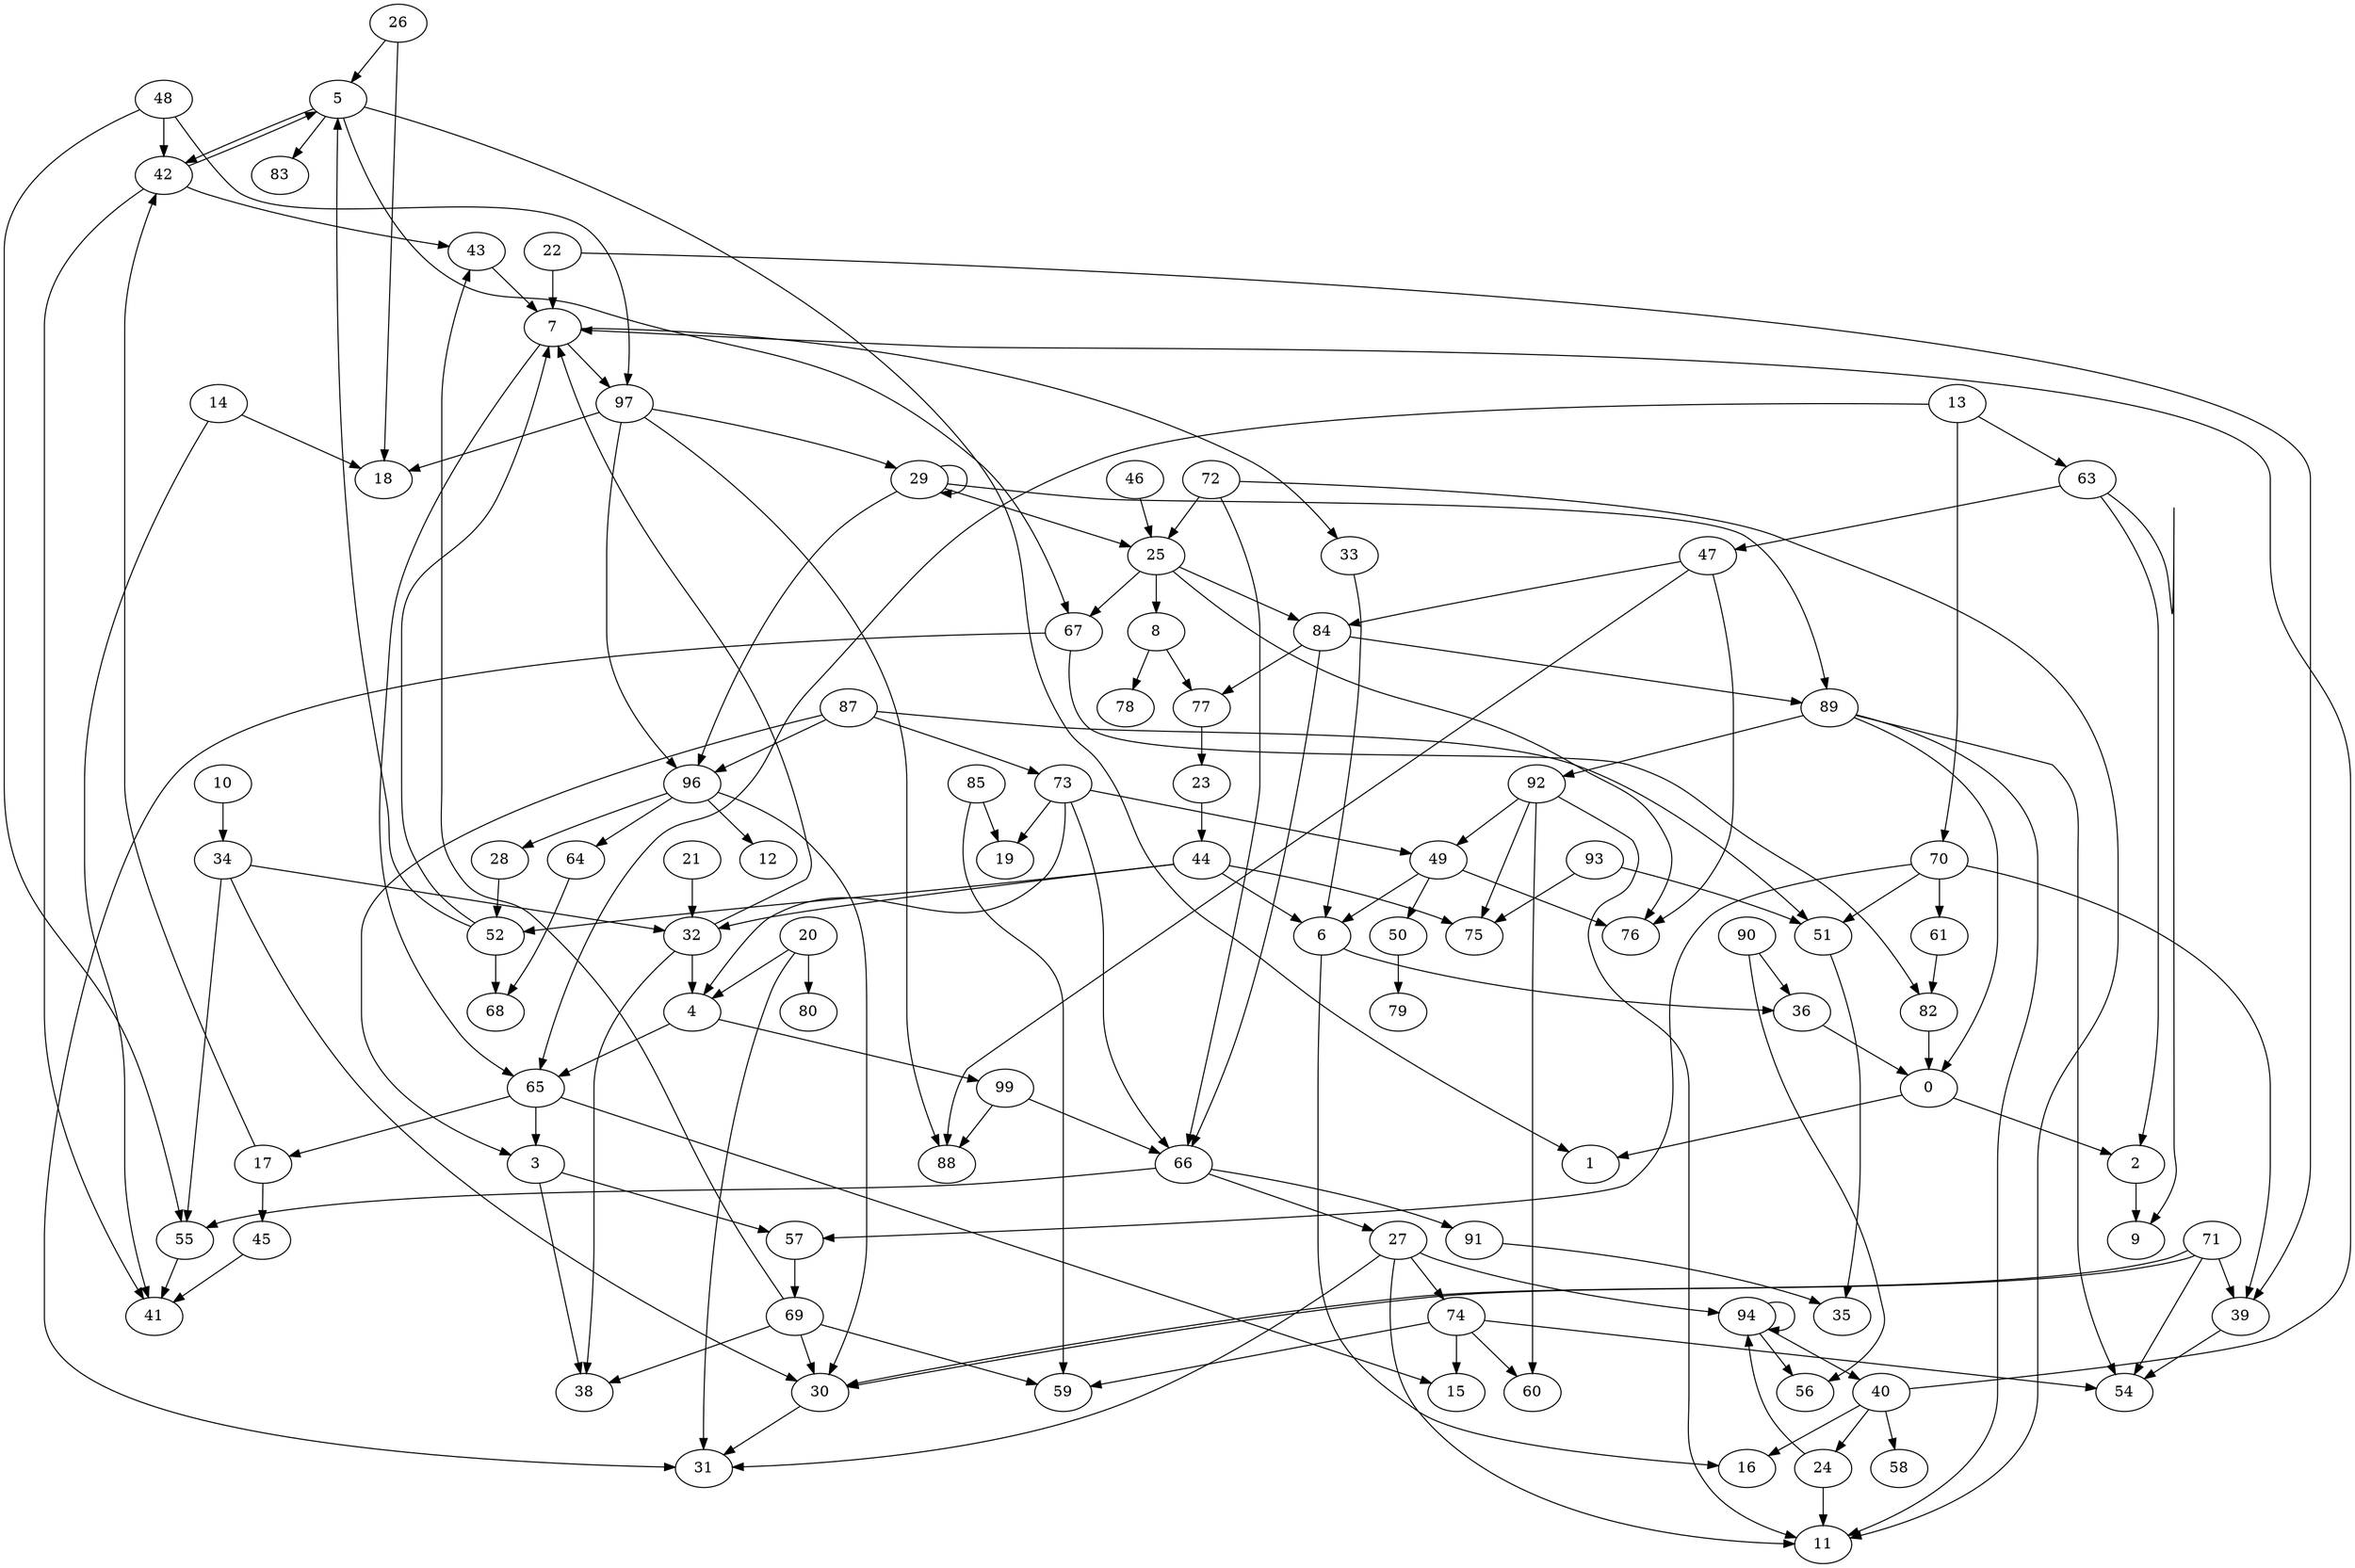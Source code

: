 digraph cfg {
0 -> { 1 2 }
2 -> { 9 }
3 -> { 38 }
3 -> { 57 }
4 -> { 99 }
4 -> { 65 }
5 -> { 83 }
5 -> { 1 }
5 -> { 67 }
5 -> { 42 }
6 -> { 36 }
6 -> { 16 }
7 -> { 97 }
7 -> { 65 }
7 -> { 33 }
8 -> { 78 }
8 -> { 77 }
10 -> { 34 }
13 -> { 65 }
13 -> { 70 }
13 -> { 63 }
14 -> { 18 }
14 -> { 41 }
17 -> { 45 }
17 -> { 42 }
20 -> { 4 }
20 -> { 31 }
20 -> { 80 }
21 -> { 32 }
22 -> { 39 }
22 -> { 7 }
23 -> { 44 }
24 -> { 94 }
24 -> { 11 }
25 -> { 67 }
25 -> { 8 }
25 -> { 76 }
25 -> { 84 }
26 -> { 18 }
26 -> { 5 }
27 -> { 11 }
27 -> { 74 }
27 -> { 94 }
27 -> { 31 }
28 -> { 52 }
29 -> { 96 }
29 -> { 29 }
29 -> { 89 }
29 -> { 25 }
30 -> { 31 }
32 -> { 38 }
32 -> { 4 }
32 -> { 7 }
33 -> { 6 }
34 -> { 32 }
34 -> { 30 }
34 -> { 55 }
36 -> { 0 }
39 -> { 54 }
40 -> { 7 }
40 -> { 16 }
40 -> { 58 }
40 -> { 24 }
42 -> { 5 }
42 -> { 41 }
42 -> { 43 }
43 -> { 7 }
44 -> { 75 }
44 -> { 32 }
44 -> { 52 }
44 -> { 6 }
45 -> { 41 }
46 -> { 25 }
47 -> { 88 }
47 -> { 76 }
47 -> { 84 }
48 -> { 42 }
48 -> { 97 }
48 -> { 55 }
49 -> { 76 }
49 -> { 50 }
49 -> { 6 }
50 -> { 79 }
51 -> { 35 }
52 -> { 5 }
52 -> { 68 }
52 -> { 7 }
55 -> { 41 }
57 -> { 69 }
61 -> { 82 }
63 -> { 47 }
63 -> { 2 }
63 -> { 9 }
64 -> { 68 }
65 -> { 3 }
65 -> { 17 }
65 -> { 15 }
66 -> { 55 }
66 -> { 27 }
66 -> { 91 }
67 -> { 82 }
67 -> { 31 }
69 -> { 38 }
69 -> { 43 }
69 -> { 30 }
69 -> { 59 }
70 -> { 51 }
70 -> { 57 }
70 -> { 61 }
70 -> { 39 }
71 -> { 39 }
71 -> { 30 }
71 -> { 54 }
71 -> { 30 }
72 -> { 11 }
72 -> { 66 }
72 -> { 25 }
73 -> { 49 }
73 -> { 4 }
73 -> { 66 }
73 -> { 19 }
74 -> { 60 }
74 -> { 59 }
74 -> { 54 }
74 -> { 15 }
77 -> { 23 }
82 -> { 0 }
84 -> { 66 }
84 -> { 77 }
84 -> { 89 }
85 -> { 59 }
85 -> { 19 }
87 -> { 73 }
87 -> { 51 }
87 -> { 3 }
87 -> { 96 }
89 -> { 0 }
89 -> { 11 }
89 -> { 54 }
89 -> { 92 }
90 -> { 36 }
90 -> { 56 }
91 -> { 35 }
92 -> { 60 }
92 -> { 75 }
92 -> { 49 }
92 -> { 11 }
93 -> { 75 }
93 -> { 51 }
94 -> { 40 }
94 -> { 94 }
94 -> { 56 }
96 -> { 12 }
96 -> { 64 }
96 -> { 30 }
96 -> { 28 }
97 -> { 88 }
97 -> { 29 }
97 -> { 18 }
97 -> { 96 }
99 -> { 66 }
99 -> { 88 }
}
